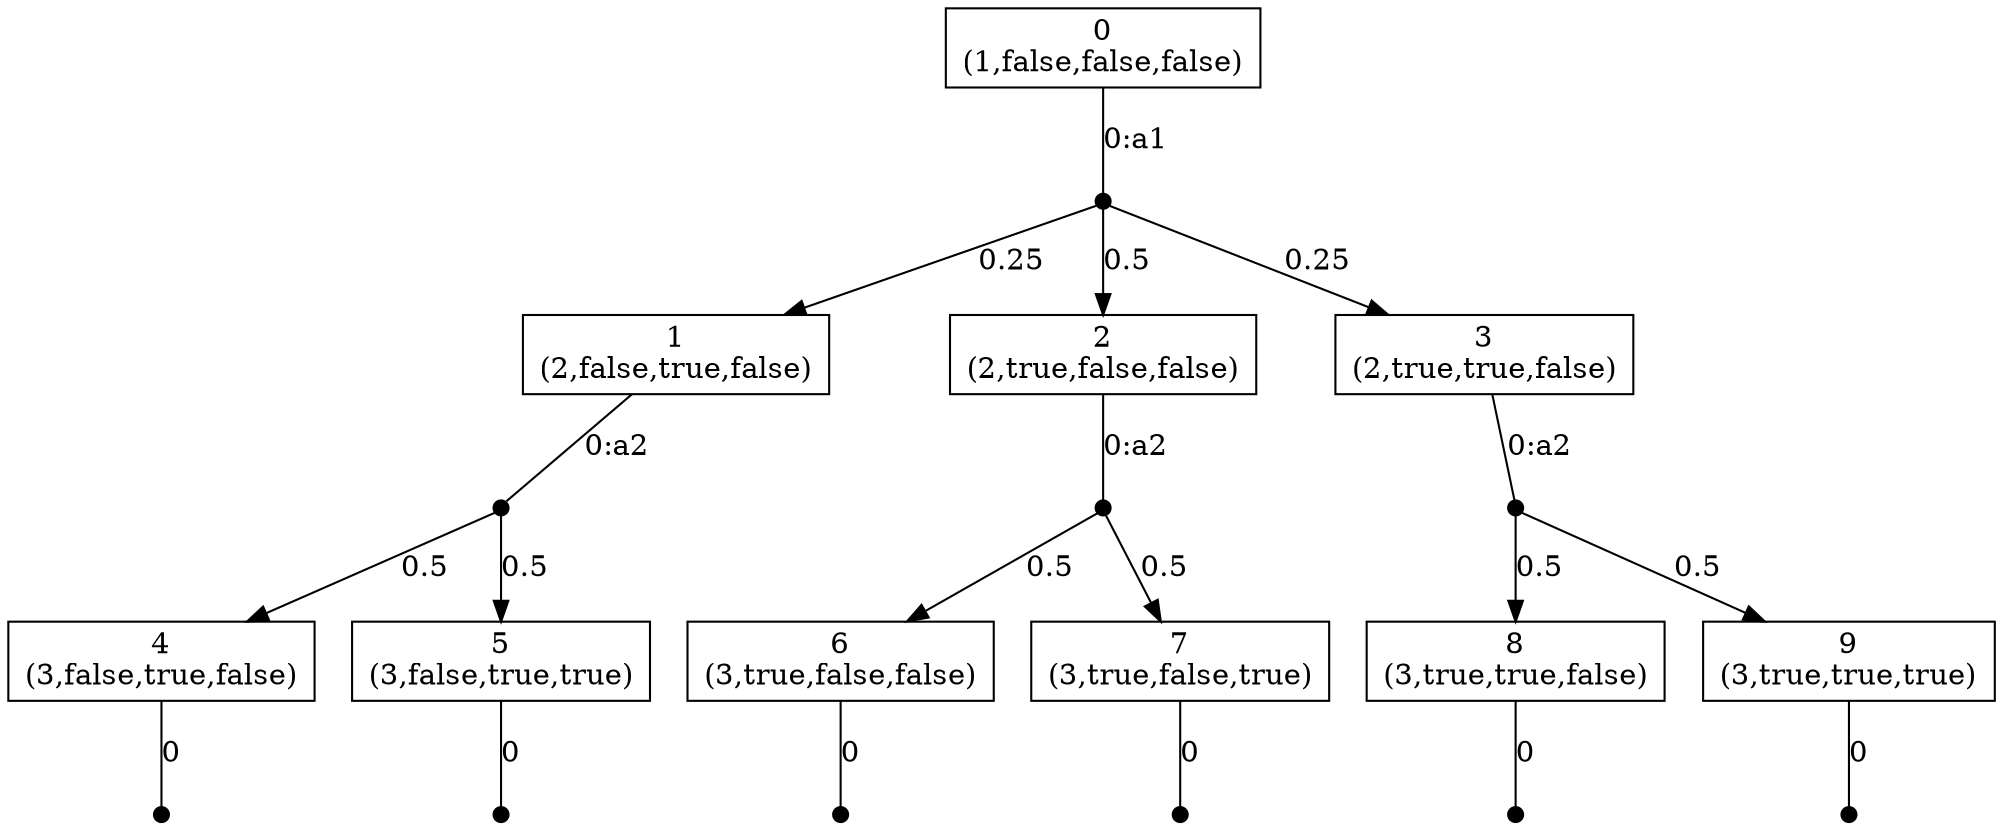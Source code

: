digraph MDP {
node [label="",shape="box"];
0 [label="0\n(1,false,false,false)"];
0 -> n0_0  [label="0:a1",arrowhead="none"];
n0_0 [ shape=point,width=0.1,height=0.1,label="" ];
n0_0 -> 1  [label="0.25"];
n0_0 -> 2  [label="0.5"];
n0_0 -> 3  [label="0.25"];
1 [label="1\n(2,false,true,false)"];
1 -> n1_0  [label="0:a2",arrowhead="none"];
n1_0 [ shape=point,width=0.1,height=0.1,label="" ];
n1_0 -> 4  [label="0.5"];
n1_0 -> 5  [label="0.5"];
2 [label="2\n(2,true,false,false)"];
2 -> n2_0  [label="0:a2",arrowhead="none"];
n2_0 [ shape=point,width=0.1,height=0.1,label="" ];
n2_0 -> 6  [label="0.5"];
n2_0 -> 7  [label="0.5"];
3 [label="3\n(2,true,true,false)"];
3 -> n3_0  [label="0:a2",arrowhead="none"];
n3_0 [ shape=point,width=0.1,height=0.1,label="" ];
n3_0 -> 8  [label="0.5"];
n3_0 -> 9  [label="0.5"];
4 [label="4\n(3,false,true,false)"];
4 -> n4_0  [label="0",arrowhead="none"];
n4_0 [ shape=point,width=0.1,height=0.1,label="" ];
5 [label="5\n(3,false,true,true)"];
5 -> n5_0  [label="0",arrowhead="none"];
n5_0 [ shape=point,width=0.1,height=0.1,label="" ];
6 [label="6\n(3,true,false,false)"];
6 -> n6_0  [label="0",arrowhead="none"];
n6_0 [ shape=point,width=0.1,height=0.1,label="" ];
7 [label="7\n(3,true,false,true)"];
7 -> n7_0  [label="0",arrowhead="none"];
n7_0 [ shape=point,width=0.1,height=0.1,label="" ];
8 [label="8\n(3,true,true,false)"];
8 -> n8_0  [label="0",arrowhead="none"];
n8_0 [ shape=point,width=0.1,height=0.1,label="" ];
9 [label="9\n(3,true,true,true)"];
9 -> n9_0  [label="0",arrowhead="none"];
n9_0 [ shape=point,width=0.1,height=0.1,label="" ];
}
